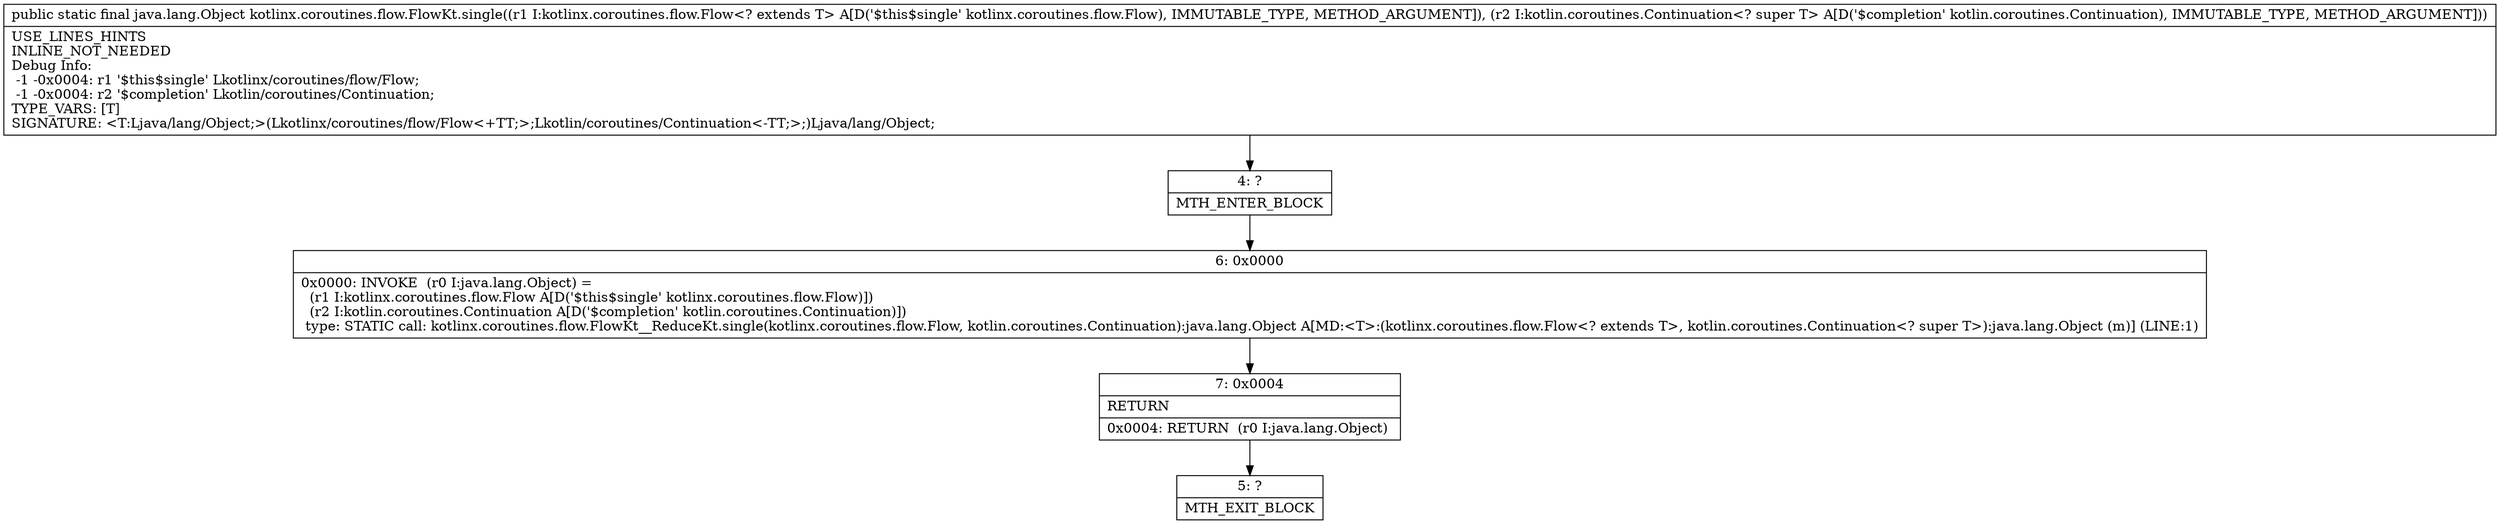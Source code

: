 digraph "CFG forkotlinx.coroutines.flow.FlowKt.single(Lkotlinx\/coroutines\/flow\/Flow;Lkotlin\/coroutines\/Continuation;)Ljava\/lang\/Object;" {
Node_4 [shape=record,label="{4\:\ ?|MTH_ENTER_BLOCK\l}"];
Node_6 [shape=record,label="{6\:\ 0x0000|0x0000: INVOKE  (r0 I:java.lang.Object) = \l  (r1 I:kotlinx.coroutines.flow.Flow A[D('$this$single' kotlinx.coroutines.flow.Flow)])\l  (r2 I:kotlin.coroutines.Continuation A[D('$completion' kotlin.coroutines.Continuation)])\l type: STATIC call: kotlinx.coroutines.flow.FlowKt__ReduceKt.single(kotlinx.coroutines.flow.Flow, kotlin.coroutines.Continuation):java.lang.Object A[MD:\<T\>:(kotlinx.coroutines.flow.Flow\<? extends T\>, kotlin.coroutines.Continuation\<? super T\>):java.lang.Object (m)] (LINE:1)\l}"];
Node_7 [shape=record,label="{7\:\ 0x0004|RETURN\l|0x0004: RETURN  (r0 I:java.lang.Object) \l}"];
Node_5 [shape=record,label="{5\:\ ?|MTH_EXIT_BLOCK\l}"];
MethodNode[shape=record,label="{public static final java.lang.Object kotlinx.coroutines.flow.FlowKt.single((r1 I:kotlinx.coroutines.flow.Flow\<? extends T\> A[D('$this$single' kotlinx.coroutines.flow.Flow), IMMUTABLE_TYPE, METHOD_ARGUMENT]), (r2 I:kotlin.coroutines.Continuation\<? super T\> A[D('$completion' kotlin.coroutines.Continuation), IMMUTABLE_TYPE, METHOD_ARGUMENT]))  | USE_LINES_HINTS\lINLINE_NOT_NEEDED\lDebug Info:\l  \-1 \-0x0004: r1 '$this$single' Lkotlinx\/coroutines\/flow\/Flow;\l  \-1 \-0x0004: r2 '$completion' Lkotlin\/coroutines\/Continuation;\lTYPE_VARS: [T]\lSIGNATURE: \<T:Ljava\/lang\/Object;\>(Lkotlinx\/coroutines\/flow\/Flow\<+TT;\>;Lkotlin\/coroutines\/Continuation\<\-TT;\>;)Ljava\/lang\/Object;\l}"];
MethodNode -> Node_4;Node_4 -> Node_6;
Node_6 -> Node_7;
Node_7 -> Node_5;
}

